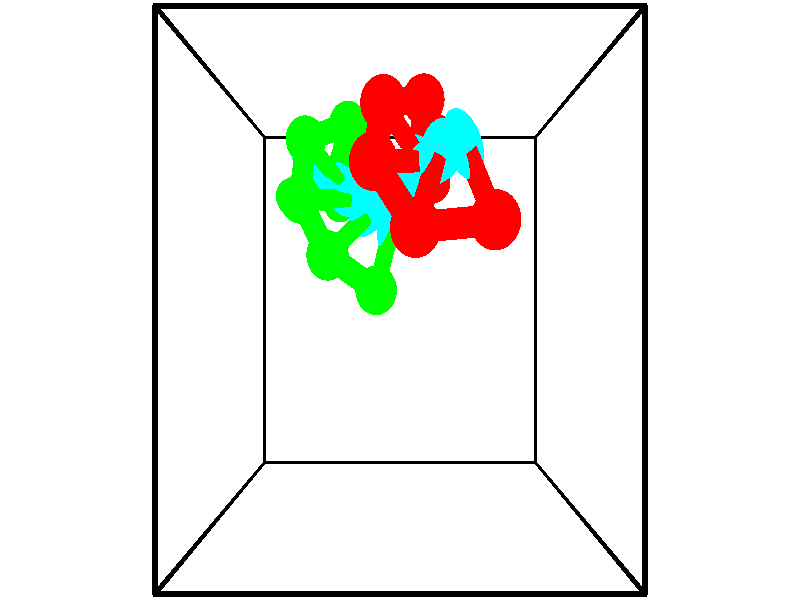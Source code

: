 // switches for output
#declare DRAW_BASES = 1; // possible values are 0, 1; only relevant for DNA ribbons
#declare DRAW_BASES_TYPE = 3; // possible values are 1, 2, 3; only relevant for DNA ribbons
#declare DRAW_FOG = 0; // set to 1 to enable fog

#include "colors.inc"

#include "transforms.inc"
background { rgb <1, 1, 1>}

#default {
   normal{
       ripples 0.25
       frequency 0.20
       turbulence 0.2
       lambda 5
   }
	finish {
		phong 0.1
		phong_size 40.
	}
}

// original window dimensions: 1024x640


// camera settings

camera {
	sky <-0, 1, 0>
	up <-0, 1, 0>
	right 1.6 * <1, 0, 0>
	location <2.5, 2.5, 11.1562>
	look_at <2.5, 2.5, 2.5>
	direction <0, 0, -8.6562>
	angle 67.0682
}


# declare cpy_camera_pos = <2.5, 2.5, 11.1562>;
# if (DRAW_FOG = 1)
fog {
	fog_type 2
	up vnormalize(cpy_camera_pos)
	color rgbt<1,1,1,0.3>
	distance 1e-5
	fog_alt 3e-3
	fog_offset 4
}
# end


// LIGHTS

# declare lum = 6;
global_settings {
	ambient_light rgb lum * <0.05, 0.05, 0.05>
	max_trace_level 15
}# declare cpy_direct_light_amount = 0.25;
light_source
{	1000 * <-1, -1, 1>,
	rgb lum * cpy_direct_light_amount
	parallel
}

light_source
{	1000 * <1, 1, -1>,
	rgb lum * cpy_direct_light_amount
	parallel
}

// strand 0

// nucleotide -1

// particle -1
sphere {
	<3.442717, 3.159089, 5.194379> 0.250000
	pigment { color rgbt <1,0,0,0> }
	no_shadow
}
cylinder {
	<3.252213, 3.488655, 5.317238>,  <3.137910, 3.686395, 5.390953>, 0.100000
	pigment { color rgbt <1,0,0,0> }
	no_shadow
}
cylinder {
	<3.252213, 3.488655, 5.317238>,  <3.442717, 3.159089, 5.194379>, 0.100000
	pigment { color rgbt <1,0,0,0> }
	no_shadow
}

// particle -1
sphere {
	<3.252213, 3.488655, 5.317238> 0.100000
	pigment { color rgbt <1,0,0,0> }
	no_shadow
}
sphere {
	0, 1
	scale<0.080000,0.200000,0.300000>
	matrix <-0.481000, 0.048295, -0.875389,
		-0.736081, -0.564650, 0.373302,
		-0.476260, 0.823916, 0.307146,
		3.109334, 3.735830, 5.409382>
	pigment { color rgbt <0,1,1,0> }
	no_shadow
}
cylinder {
	<2.652052, 3.094276, 5.226634>,  <3.442717, 3.159089, 5.194379>, 0.130000
	pigment { color rgbt <1,0,0,0> }
	no_shadow
}

// nucleotide -1

// particle -1
sphere {
	<2.652052, 3.094276, 5.226634> 0.250000
	pigment { color rgbt <1,0,0,0> }
	no_shadow
}
cylinder {
	<2.787780, 3.464153, 5.157578>,  <2.869216, 3.686080, 5.116144>, 0.100000
	pigment { color rgbt <1,0,0,0> }
	no_shadow
}
cylinder {
	<2.787780, 3.464153, 5.157578>,  <2.652052, 3.094276, 5.226634>, 0.100000
	pigment { color rgbt <1,0,0,0> }
	no_shadow
}

// particle -1
sphere {
	<2.787780, 3.464153, 5.157578> 0.100000
	pigment { color rgbt <1,0,0,0> }
	no_shadow
}
sphere {
	0, 1
	scale<0.080000,0.200000,0.300000>
	matrix <-0.388187, -0.029525, -0.921108,
		-0.856839, 0.379565, 0.348936,
		0.339318, 0.924694, -0.172640,
		2.889575, 3.741561, 5.105785>
	pigment { color rgbt <0,1,1,0> }
	no_shadow
}
cylinder {
	<2.227715, 3.682017, 4.973722>,  <2.652052, 3.094276, 5.226634>, 0.130000
	pigment { color rgbt <1,0,0,0> }
	no_shadow
}

// nucleotide -1

// particle -1
sphere {
	<2.227715, 3.682017, 4.973722> 0.250000
	pigment { color rgbt <1,0,0,0> }
	no_shadow
}
cylinder {
	<2.595718, 3.715500, 4.820580>,  <2.816520, 3.735590, 4.728694>, 0.100000
	pigment { color rgbt <1,0,0,0> }
	no_shadow
}
cylinder {
	<2.595718, 3.715500, 4.820580>,  <2.227715, 3.682017, 4.973722>, 0.100000
	pigment { color rgbt <1,0,0,0> }
	no_shadow
}

// particle -1
sphere {
	<2.595718, 3.715500, 4.820580> 0.100000
	pigment { color rgbt <1,0,0,0> }
	no_shadow
}
sphere {
	0, 1
	scale<0.080000,0.200000,0.300000>
	matrix <-0.390429, 0.280355, -0.876907,
		0.033931, 0.956240, 0.290610,
		0.920008, 0.083708, -0.382857,
		2.871721, 3.740612, 4.705722>
	pigment { color rgbt <0,1,1,0> }
	no_shadow
}
cylinder {
	<2.318728, 4.284434, 4.599456>,  <2.227715, 3.682017, 4.973722>, 0.130000
	pigment { color rgbt <1,0,0,0> }
	no_shadow
}

// nucleotide -1

// particle -1
sphere {
	<2.318728, 4.284434, 4.599456> 0.250000
	pigment { color rgbt <1,0,0,0> }
	no_shadow
}
cylinder {
	<2.560328, 4.003384, 4.448990>,  <2.705288, 3.834753, 4.358710>, 0.100000
	pigment { color rgbt <1,0,0,0> }
	no_shadow
}
cylinder {
	<2.560328, 4.003384, 4.448990>,  <2.318728, 4.284434, 4.599456>, 0.100000
	pigment { color rgbt <1,0,0,0> }
	no_shadow
}

// particle -1
sphere {
	<2.560328, 4.003384, 4.448990> 0.100000
	pigment { color rgbt <1,0,0,0> }
	no_shadow
}
sphere {
	0, 1
	scale<0.080000,0.200000,0.300000>
	matrix <-0.387564, 0.153476, -0.908977,
		0.696403, 0.694810, -0.179613,
		0.604000, -0.702626, -0.376165,
		2.741529, 3.792596, 4.336140>
	pigment { color rgbt <0,1,1,0> }
	no_shadow
}
cylinder {
	<2.780776, 4.491954, 3.952329>,  <2.318728, 4.284434, 4.599456>, 0.130000
	pigment { color rgbt <1,0,0,0> }
	no_shadow
}

// nucleotide -1

// particle -1
sphere {
	<2.780776, 4.491954, 3.952329> 0.250000
	pigment { color rgbt <1,0,0,0> }
	no_shadow
}
cylinder {
	<2.704294, 4.099346, 3.955418>,  <2.658405, 3.863781, 3.957271>, 0.100000
	pigment { color rgbt <1,0,0,0> }
	no_shadow
}
cylinder {
	<2.704294, 4.099346, 3.955418>,  <2.780776, 4.491954, 3.952329>, 0.100000
	pigment { color rgbt <1,0,0,0> }
	no_shadow
}

// particle -1
sphere {
	<2.704294, 4.099346, 3.955418> 0.100000
	pigment { color rgbt <1,0,0,0> }
	no_shadow
}
sphere {
	0, 1
	scale<0.080000,0.200000,0.300000>
	matrix <-0.230704, 0.037294, -0.972309,
		0.954053, -0.187691, -0.233572,
		-0.191204, -0.981520, 0.007721,
		2.646933, 3.804890, 3.957734>
	pigment { color rgbt <0,1,1,0> }
	no_shadow
}
cylinder {
	<2.989561, 4.259746, 3.276217>,  <2.780776, 4.491954, 3.952329>, 0.130000
	pigment { color rgbt <1,0,0,0> }
	no_shadow
}

// nucleotide -1

// particle -1
sphere {
	<2.989561, 4.259746, 3.276217> 0.250000
	pigment { color rgbt <1,0,0,0> }
	no_shadow
}
cylinder {
	<2.741302, 3.979591, 3.417217>,  <2.592346, 3.811499, 3.501817>, 0.100000
	pigment { color rgbt <1,0,0,0> }
	no_shadow
}
cylinder {
	<2.741302, 3.979591, 3.417217>,  <2.989561, 4.259746, 3.276217>, 0.100000
	pigment { color rgbt <1,0,0,0> }
	no_shadow
}

// particle -1
sphere {
	<2.741302, 3.979591, 3.417217> 0.100000
	pigment { color rgbt <1,0,0,0> }
	no_shadow
}
sphere {
	0, 1
	scale<0.080000,0.200000,0.300000>
	matrix <-0.449644, -0.050377, -0.891786,
		0.642352, -0.711985, -0.283658,
		-0.620648, -0.700386, 0.352500,
		2.555107, 3.769476, 3.522967>
	pigment { color rgbt <0,1,1,0> }
	no_shadow
}
cylinder {
	<2.952703, 3.872619, 2.742124>,  <2.989561, 4.259746, 3.276217>, 0.130000
	pigment { color rgbt <1,0,0,0> }
	no_shadow
}

// nucleotide -1

// particle -1
sphere {
	<2.952703, 3.872619, 2.742124> 0.250000
	pigment { color rgbt <1,0,0,0> }
	no_shadow
}
cylinder {
	<2.628401, 3.794312, 2.962795>,  <2.433819, 3.747327, 3.095198>, 0.100000
	pigment { color rgbt <1,0,0,0> }
	no_shadow
}
cylinder {
	<2.628401, 3.794312, 2.962795>,  <2.952703, 3.872619, 2.742124>, 0.100000
	pigment { color rgbt <1,0,0,0> }
	no_shadow
}

// particle -1
sphere {
	<2.628401, 3.794312, 2.962795> 0.100000
	pigment { color rgbt <1,0,0,0> }
	no_shadow
}
sphere {
	0, 1
	scale<0.080000,0.200000,0.300000>
	matrix <-0.500610, -0.256612, -0.826765,
		0.303422, -0.946480, 0.110046,
		-0.810756, -0.195769, 0.551679,
		2.385174, 3.735581, 3.128299>
	pigment { color rgbt <0,1,1,0> }
	no_shadow
}
cylinder {
	<2.712102, 3.321143, 2.551821>,  <2.952703, 3.872619, 2.742124>, 0.130000
	pigment { color rgbt <1,0,0,0> }
	no_shadow
}

// nucleotide -1

// particle -1
sphere {
	<2.712102, 3.321143, 2.551821> 0.250000
	pigment { color rgbt <1,0,0,0> }
	no_shadow
}
cylinder {
	<2.400624, 3.509254, 2.717941>,  <2.213738, 3.622121, 2.817613>, 0.100000
	pigment { color rgbt <1,0,0,0> }
	no_shadow
}
cylinder {
	<2.400624, 3.509254, 2.717941>,  <2.712102, 3.321143, 2.551821>, 0.100000
	pigment { color rgbt <1,0,0,0> }
	no_shadow
}

// particle -1
sphere {
	<2.400624, 3.509254, 2.717941> 0.100000
	pigment { color rgbt <1,0,0,0> }
	no_shadow
}
sphere {
	0, 1
	scale<0.080000,0.200000,0.300000>
	matrix <-0.590080, -0.324053, -0.739456,
		-0.213169, -0.820871, 0.529839,
		-0.778694, 0.470277, 0.415301,
		2.167016, 3.650338, 2.842531>
	pigment { color rgbt <0,1,1,0> }
	no_shadow
}
// strand 1

// nucleotide -1

// particle -1
sphere {
	<0.780998, 3.871032, 1.548667> 0.250000
	pigment { color rgbt <0,1,0,0> }
	no_shadow
}
cylinder {
	<0.935661, 4.188675, 1.736237>,  <1.028459, 4.379261, 1.848778>, 0.100000
	pigment { color rgbt <0,1,0,0> }
	no_shadow
}
cylinder {
	<0.935661, 4.188675, 1.736237>,  <0.780998, 3.871032, 1.548667>, 0.100000
	pigment { color rgbt <0,1,0,0> }
	no_shadow
}

// particle -1
sphere {
	<0.935661, 4.188675, 1.736237> 0.100000
	pigment { color rgbt <0,1,0,0> }
	no_shadow
}
sphere {
	0, 1
	scale<0.080000,0.200000,0.300000>
	matrix <0.040380, -0.522561, 0.851645,
		0.921339, -0.310360, -0.234119,
		0.386658, 0.794107, 0.468923,
		1.051659, 4.426907, 1.876914>
	pigment { color rgbt <0,1,1,0> }
	no_shadow
}
cylinder {
	<1.568746, 3.749356, 1.834040>,  <0.780998, 3.871032, 1.548667>, 0.130000
	pigment { color rgbt <0,1,0,0> }
	no_shadow
}

// nucleotide -1

// particle -1
sphere {
	<1.568746, 3.749356, 1.834040> 0.250000
	pigment { color rgbt <0,1,0,0> }
	no_shadow
}
cylinder {
	<1.330021, 3.997536, 2.037552>,  <1.186786, 4.146444, 2.159659>, 0.100000
	pigment { color rgbt <0,1,0,0> }
	no_shadow
}
cylinder {
	<1.330021, 3.997536, 2.037552>,  <1.568746, 3.749356, 1.834040>, 0.100000
	pigment { color rgbt <0,1,0,0> }
	no_shadow
}

// particle -1
sphere {
	<1.330021, 3.997536, 2.037552> 0.100000
	pigment { color rgbt <0,1,0,0> }
	no_shadow
}
sphere {
	0, 1
	scale<0.080000,0.200000,0.300000>
	matrix <0.221339, -0.482181, 0.847650,
		0.771248, 0.618501, 0.150442,
		-0.596813, 0.620449, 0.508779,
		1.150977, 4.183671, 2.190186>
	pigment { color rgbt <0,1,1,0> }
	no_shadow
}
cylinder {
	<1.922180, 4.341311, 2.399811>,  <1.568746, 3.749356, 1.834040>, 0.130000
	pigment { color rgbt <0,1,0,0> }
	no_shadow
}

// nucleotide -1

// particle -1
sphere {
	<1.922180, 4.341311, 2.399811> 0.250000
	pigment { color rgbt <0,1,0,0> }
	no_shadow
}
cylinder {
	<1.571995, 4.158714, 2.463284>,  <1.361884, 4.049156, 2.501367>, 0.100000
	pigment { color rgbt <0,1,0,0> }
	no_shadow
}
cylinder {
	<1.571995, 4.158714, 2.463284>,  <1.922180, 4.341311, 2.399811>, 0.100000
	pigment { color rgbt <0,1,0,0> }
	no_shadow
}

// particle -1
sphere {
	<1.571995, 4.158714, 2.463284> 0.100000
	pigment { color rgbt <0,1,0,0> }
	no_shadow
}
sphere {
	0, 1
	scale<0.080000,0.200000,0.300000>
	matrix <0.406794, -0.518773, 0.751926,
		-0.260929, 0.722834, 0.639865,
		-0.875463, -0.456492, 0.158682,
		1.309356, 4.021767, 2.510888>
	pigment { color rgbt <0,1,1,0> }
	no_shadow
}
cylinder {
	<1.804492, 4.468323, 3.060086>,  <1.922180, 4.341311, 2.399811>, 0.130000
	pigment { color rgbt <0,1,0,0> }
	no_shadow
}

// nucleotide -1

// particle -1
sphere {
	<1.804492, 4.468323, 3.060086> 0.250000
	pigment { color rgbt <0,1,0,0> }
	no_shadow
}
cylinder {
	<1.653008, 4.121613, 2.930302>,  <1.562117, 3.913586, 2.852431>, 0.100000
	pigment { color rgbt <0,1,0,0> }
	no_shadow
}
cylinder {
	<1.653008, 4.121613, 2.930302>,  <1.804492, 4.468323, 3.060086>, 0.100000
	pigment { color rgbt <0,1,0,0> }
	no_shadow
}

// particle -1
sphere {
	<1.653008, 4.121613, 2.930302> 0.100000
	pigment { color rgbt <0,1,0,0> }
	no_shadow
}
sphere {
	0, 1
	scale<0.080000,0.200000,0.300000>
	matrix <0.420376, -0.473422, 0.774051,
		-0.824537, 0.156747, 0.543663,
		-0.378712, -0.866777, -0.324461,
		1.539394, 3.861579, 2.832963>
	pigment { color rgbt <0,1,1,0> }
	no_shadow
}
cylinder {
	<1.309423, 4.188463, 3.520895>,  <1.804492, 4.468323, 3.060086>, 0.130000
	pigment { color rgbt <0,1,0,0> }
	no_shadow
}

// nucleotide -1

// particle -1
sphere {
	<1.309423, 4.188463, 3.520895> 0.250000
	pigment { color rgbt <0,1,0,0> }
	no_shadow
}
cylinder {
	<1.552904, 3.948082, 3.313690>,  <1.698993, 3.803854, 3.189367>, 0.100000
	pigment { color rgbt <0,1,0,0> }
	no_shadow
}
cylinder {
	<1.552904, 3.948082, 3.313690>,  <1.309423, 4.188463, 3.520895>, 0.100000
	pigment { color rgbt <0,1,0,0> }
	no_shadow
}

// particle -1
sphere {
	<1.552904, 3.948082, 3.313690> 0.100000
	pigment { color rgbt <0,1,0,0> }
	no_shadow
}
sphere {
	0, 1
	scale<0.080000,0.200000,0.300000>
	matrix <0.525552, -0.183710, 0.830690,
		-0.594369, -0.777886, 0.204007,
		0.608704, -0.600953, -0.518012,
		1.735515, 3.767796, 3.158287>
	pigment { color rgbt <0,1,1,0> }
	no_shadow
}
cylinder {
	<1.283050, 3.527346, 3.787953>,  <1.309423, 4.188463, 3.520895>, 0.130000
	pigment { color rgbt <0,1,0,0> }
	no_shadow
}

// nucleotide -1

// particle -1
sphere {
	<1.283050, 3.527346, 3.787953> 0.250000
	pigment { color rgbt <0,1,0,0> }
	no_shadow
}
cylinder {
	<1.635181, 3.555321, 3.600281>,  <1.846460, 3.572106, 3.487677>, 0.100000
	pigment { color rgbt <0,1,0,0> }
	no_shadow
}
cylinder {
	<1.635181, 3.555321, 3.600281>,  <1.283050, 3.527346, 3.787953>, 0.100000
	pigment { color rgbt <0,1,0,0> }
	no_shadow
}

// particle -1
sphere {
	<1.635181, 3.555321, 3.600281> 0.100000
	pigment { color rgbt <0,1,0,0> }
	no_shadow
}
sphere {
	0, 1
	scale<0.080000,0.200000,0.300000>
	matrix <0.465166, -0.321105, 0.824931,
		-0.092963, -0.944458, -0.315211,
		0.880329, 0.069937, -0.469181,
		1.899280, 3.576302, 3.459527>
	pigment { color rgbt <0,1,1,0> }
	no_shadow
}
cylinder {
	<1.639346, 2.942121, 3.978398>,  <1.283050, 3.527346, 3.787953>, 0.130000
	pigment { color rgbt <0,1,0,0> }
	no_shadow
}

// nucleotide -1

// particle -1
sphere {
	<1.639346, 2.942121, 3.978398> 0.250000
	pigment { color rgbt <0,1,0,0> }
	no_shadow
}
cylinder {
	<1.913630, 3.195007, 3.834118>,  <2.078200, 3.346739, 3.747550>, 0.100000
	pigment { color rgbt <0,1,0,0> }
	no_shadow
}
cylinder {
	<1.913630, 3.195007, 3.834118>,  <1.639346, 2.942121, 3.978398>, 0.100000
	pigment { color rgbt <0,1,0,0> }
	no_shadow
}

// particle -1
sphere {
	<1.913630, 3.195007, 3.834118> 0.100000
	pigment { color rgbt <0,1,0,0> }
	no_shadow
}
sphere {
	0, 1
	scale<0.080000,0.200000,0.300000>
	matrix <0.592252, -0.196539, 0.781415,
		0.423132, -0.749449, -0.509200,
		0.685709, 0.632217, -0.360701,
		2.119342, 3.384672, 3.725908>
	pigment { color rgbt <0,1,1,0> }
	no_shadow
}
cylinder {
	<2.212481, 2.598324, 3.877758>,  <1.639346, 2.942121, 3.978398>, 0.130000
	pigment { color rgbt <0,1,0,0> }
	no_shadow
}

// nucleotide -1

// particle -1
sphere {
	<2.212481, 2.598324, 3.877758> 0.250000
	pigment { color rgbt <0,1,0,0> }
	no_shadow
}
cylinder {
	<2.326824, 2.979027, 3.922375>,  <2.395430, 3.207449, 3.949145>, 0.100000
	pigment { color rgbt <0,1,0,0> }
	no_shadow
}
cylinder {
	<2.326824, 2.979027, 3.922375>,  <2.212481, 2.598324, 3.877758>, 0.100000
	pigment { color rgbt <0,1,0,0> }
	no_shadow
}

// particle -1
sphere {
	<2.326824, 2.979027, 3.922375> 0.100000
	pigment { color rgbt <0,1,0,0> }
	no_shadow
}
sphere {
	0, 1
	scale<0.080000,0.200000,0.300000>
	matrix <0.507174, -0.249024, 0.825083,
		0.813056, -0.179286, -0.553892,
		0.285858, 0.951758, 0.111542,
		2.412582, 3.264554, 3.955837>
	pigment { color rgbt <0,1,1,0> }
	no_shadow
}
// box output
cylinder {
	<0.000000, 0.000000, 0.000000>,  <5.000000, 0.000000, 0.000000>, 0.025000
	pigment { color rgbt <0,0,0,0> }
	no_shadow
}
cylinder {
	<0.000000, 0.000000, 0.000000>,  <0.000000, 5.000000, 0.000000>, 0.025000
	pigment { color rgbt <0,0,0,0> }
	no_shadow
}
cylinder {
	<0.000000, 0.000000, 0.000000>,  <0.000000, 0.000000, 5.000000>, 0.025000
	pigment { color rgbt <0,0,0,0> }
	no_shadow
}
cylinder {
	<5.000000, 5.000000, 5.000000>,  <0.000000, 5.000000, 5.000000>, 0.025000
	pigment { color rgbt <0,0,0,0> }
	no_shadow
}
cylinder {
	<5.000000, 5.000000, 5.000000>,  <5.000000, 0.000000, 5.000000>, 0.025000
	pigment { color rgbt <0,0,0,0> }
	no_shadow
}
cylinder {
	<5.000000, 5.000000, 5.000000>,  <5.000000, 5.000000, 0.000000>, 0.025000
	pigment { color rgbt <0,0,0,0> }
	no_shadow
}
cylinder {
	<0.000000, 0.000000, 5.000000>,  <0.000000, 5.000000, 5.000000>, 0.025000
	pigment { color rgbt <0,0,0,0> }
	no_shadow
}
cylinder {
	<0.000000, 0.000000, 5.000000>,  <5.000000, 0.000000, 5.000000>, 0.025000
	pigment { color rgbt <0,0,0,0> }
	no_shadow
}
cylinder {
	<5.000000, 5.000000, 0.000000>,  <0.000000, 5.000000, 0.000000>, 0.025000
	pigment { color rgbt <0,0,0,0> }
	no_shadow
}
cylinder {
	<5.000000, 5.000000, 0.000000>,  <5.000000, 0.000000, 0.000000>, 0.025000
	pigment { color rgbt <0,0,0,0> }
	no_shadow
}
cylinder {
	<5.000000, 0.000000, 5.000000>,  <5.000000, 0.000000, 0.000000>, 0.025000
	pigment { color rgbt <0,0,0,0> }
	no_shadow
}
cylinder {
	<0.000000, 5.000000, 0.000000>,  <0.000000, 5.000000, 5.000000>, 0.025000
	pigment { color rgbt <0,0,0,0> }
	no_shadow
}
// end of box output
